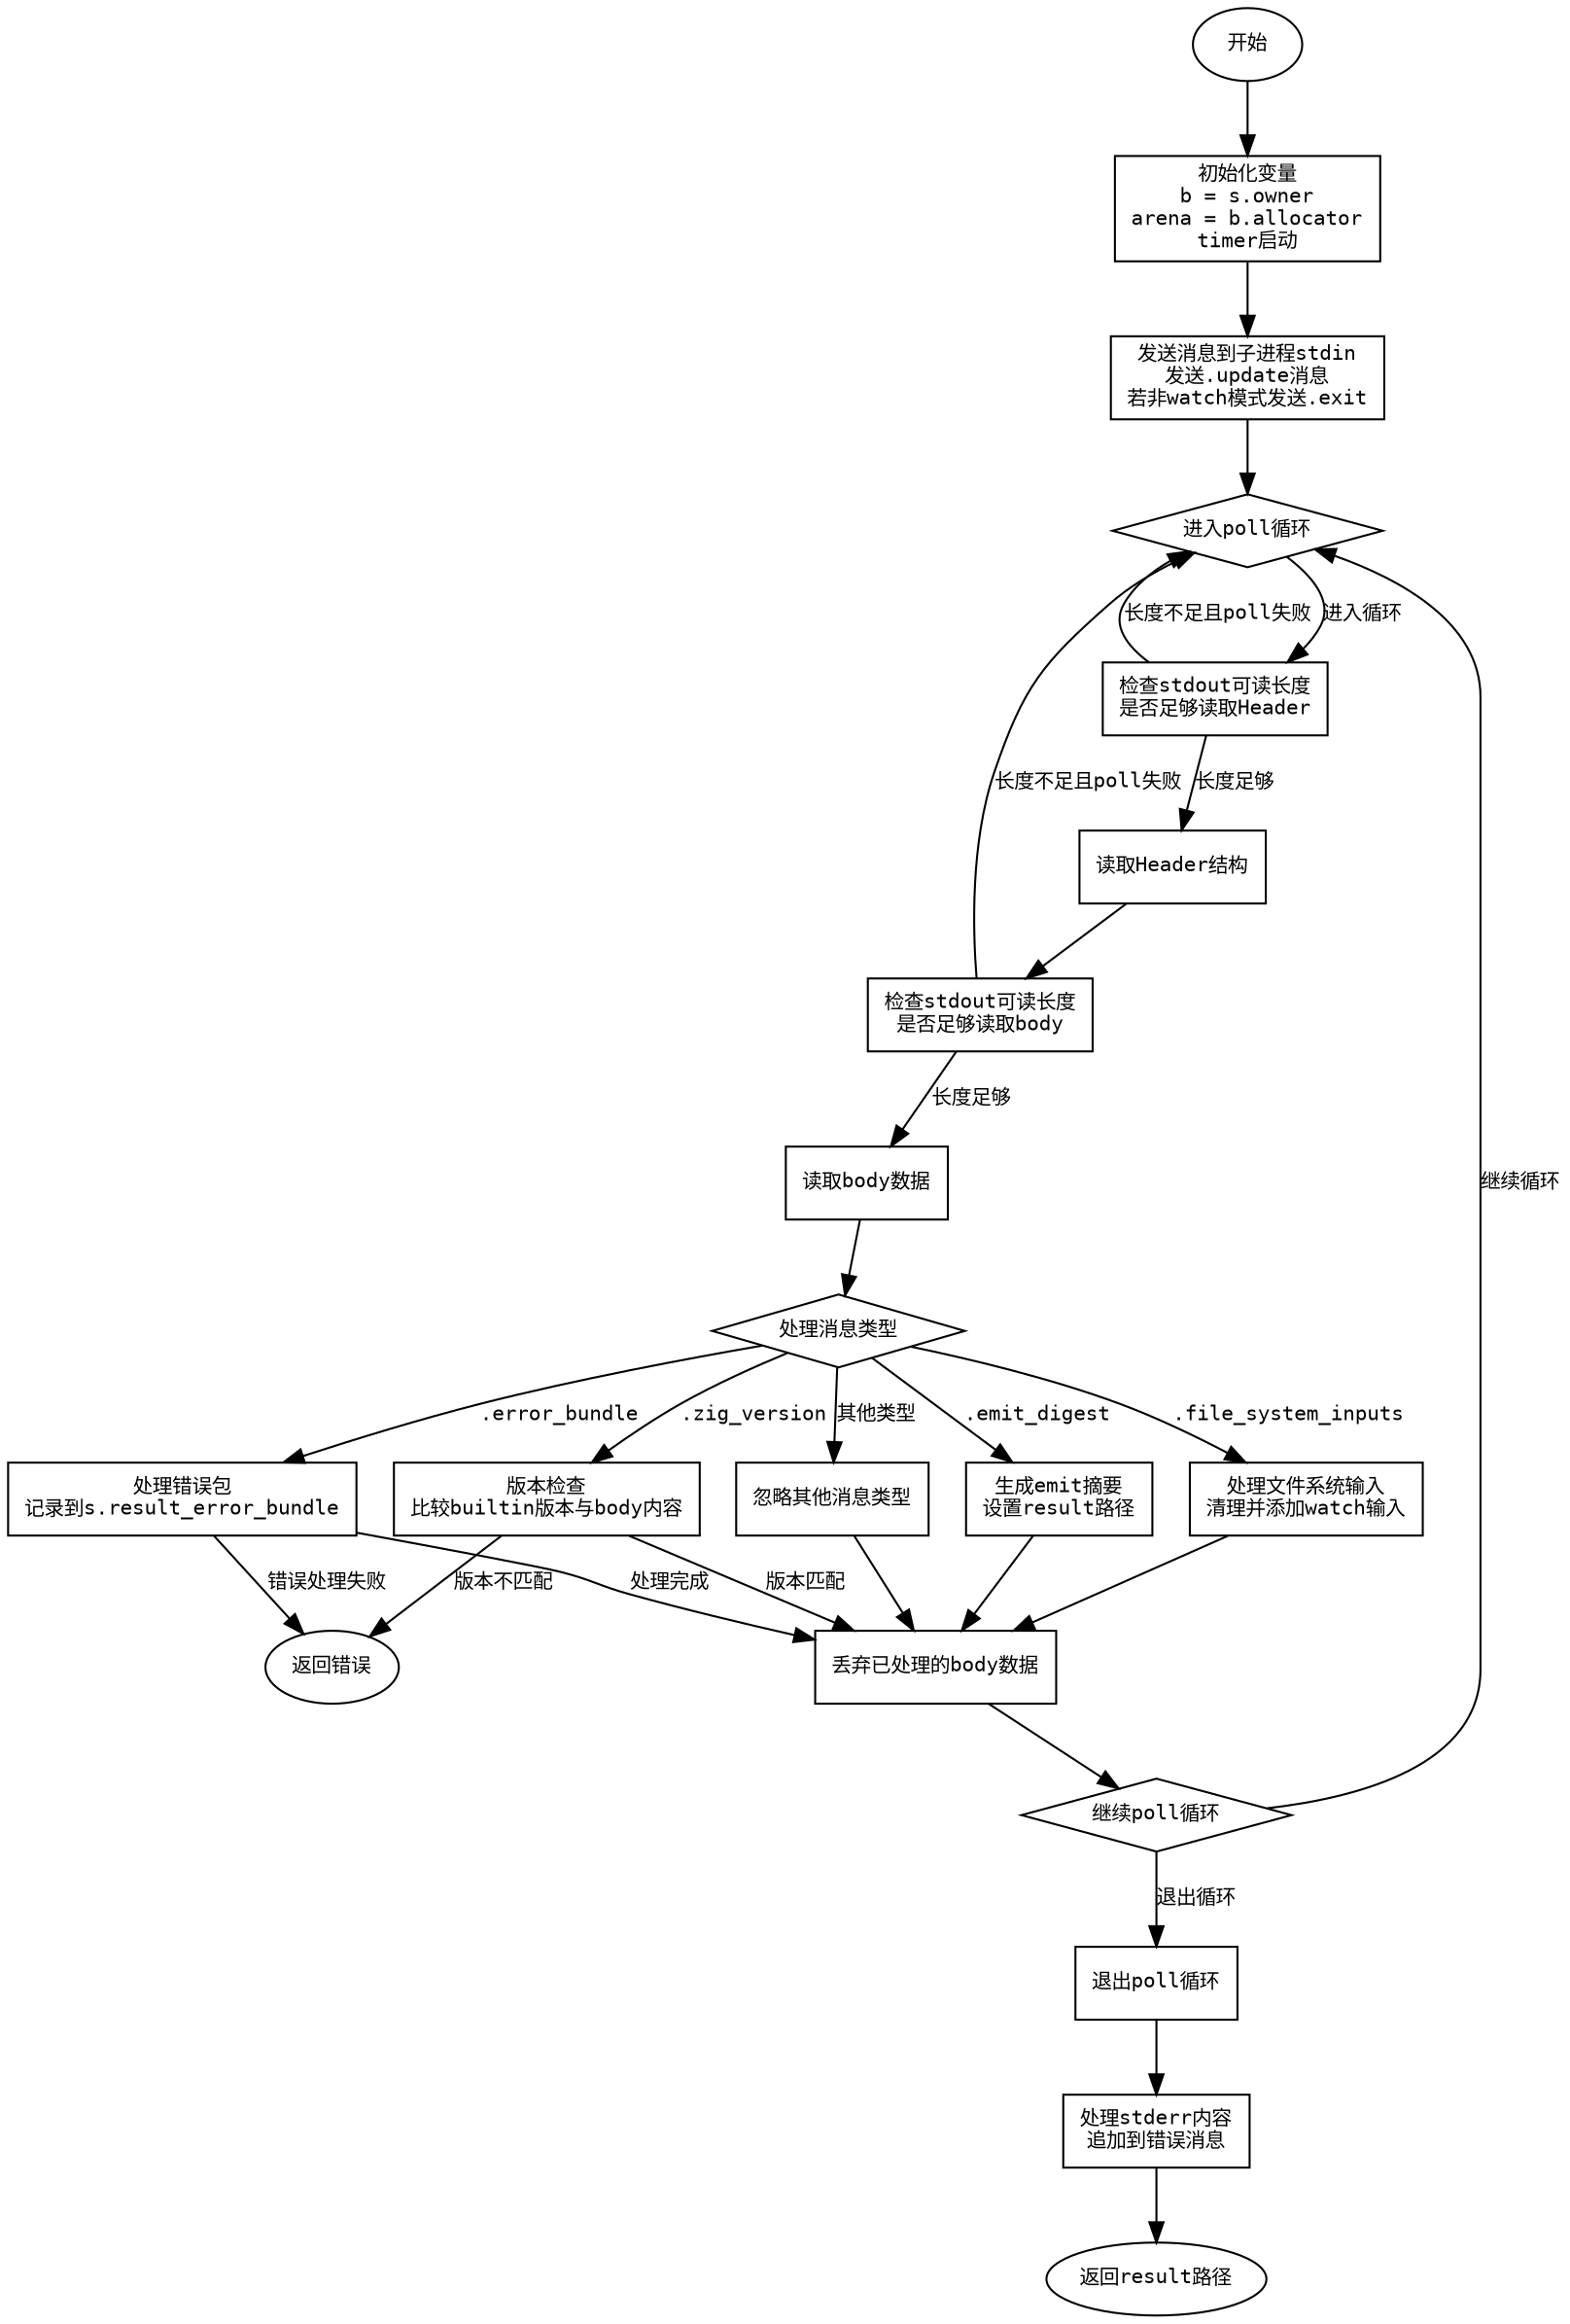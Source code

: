 
digraph zigProcessUpdate {
    node [shape=rectangle, fontname="Courier", fontsize=10];
    edge [fontname="Courier", fontsize=10];

    start [label="开始", shape=ellipse];
    init_vars [label="初始化变量\nb = s.owner\narena = b.allocator\ntimer启动"];
    send_messages [label="发送消息到子进程stdin\n发送.update消息\n若非watch模式发送.exit"];
    poll_loop [label="进入poll循环", shape=diamond];
    check_header [label="检查stdout可读长度\n是否足够读取Header"];
    read_header [label="读取Header结构"];
    check_body [label="检查stdout可读长度\n是否足够读取body"];
    read_body [label="读取body数据"];
    process_message [label="处理消息类型", shape=diamond];
    zig_version [label="版本检查\n比较builtin版本与body内容"];
    error_bundle [label="处理错误包\n记录到s.result_error_bundle"];
    emit_digest [label="生成emit摘要\n设置result路径"];
    file_system_inputs [label="处理文件系统输入\n清理并添加watch输入"];
    other_message [label="忽略其他消息类型"];
    discard_body [label="丢弃已处理的body数据"];
    poll_continue [label="继续poll循环", shape=diamond];
    end_loop [label="退出poll循环"];
    handle_stderr [label="处理stderr内容\n追加到错误消息"];
    return_result [label="返回result路径", shape=ellipse];
    error_exit [label="返回错误", shape=ellipse];

    start -> init_vars;
    init_vars -> send_messages;
    send_messages -> poll_loop;

    poll_loop -> check_header [label="进入循环"];
    check_header -> poll_loop [label="长度不足且poll失败"];
    check_header -> read_header [label="长度足够"];
    read_header -> check_body;
    check_body -> poll_loop [label="长度不足且poll失败"];
    check_body -> read_body [label="长度足够"];
    read_body -> process_message;

    process_message -> zig_version [label=".zig_version"];
    process_message -> error_bundle [label=".error_bundle"];
    process_message -> emit_digest [label=".emit_digest"];
    process_message -> file_system_inputs [label=".file_system_inputs"];
    process_message -> other_message [label="其他类型"];

    zig_version -> error_exit [label="版本不匹配"];
    zig_version -> discard_body [label="版本匹配"];

    error_bundle -> discard_body [label="处理完成"];
    error_bundle -> error_exit [label="错误处理失败"];

    emit_digest -> discard_body;
    file_system_inputs -> discard_body;
    other_message -> discard_body;

    discard_body -> poll_continue;
    poll_continue -> poll_loop [label="继续循环"];
    poll_continue -> end_loop [label="退出循环"];

    end_loop -> handle_stderr;
    handle_stderr -> return_result;
}
